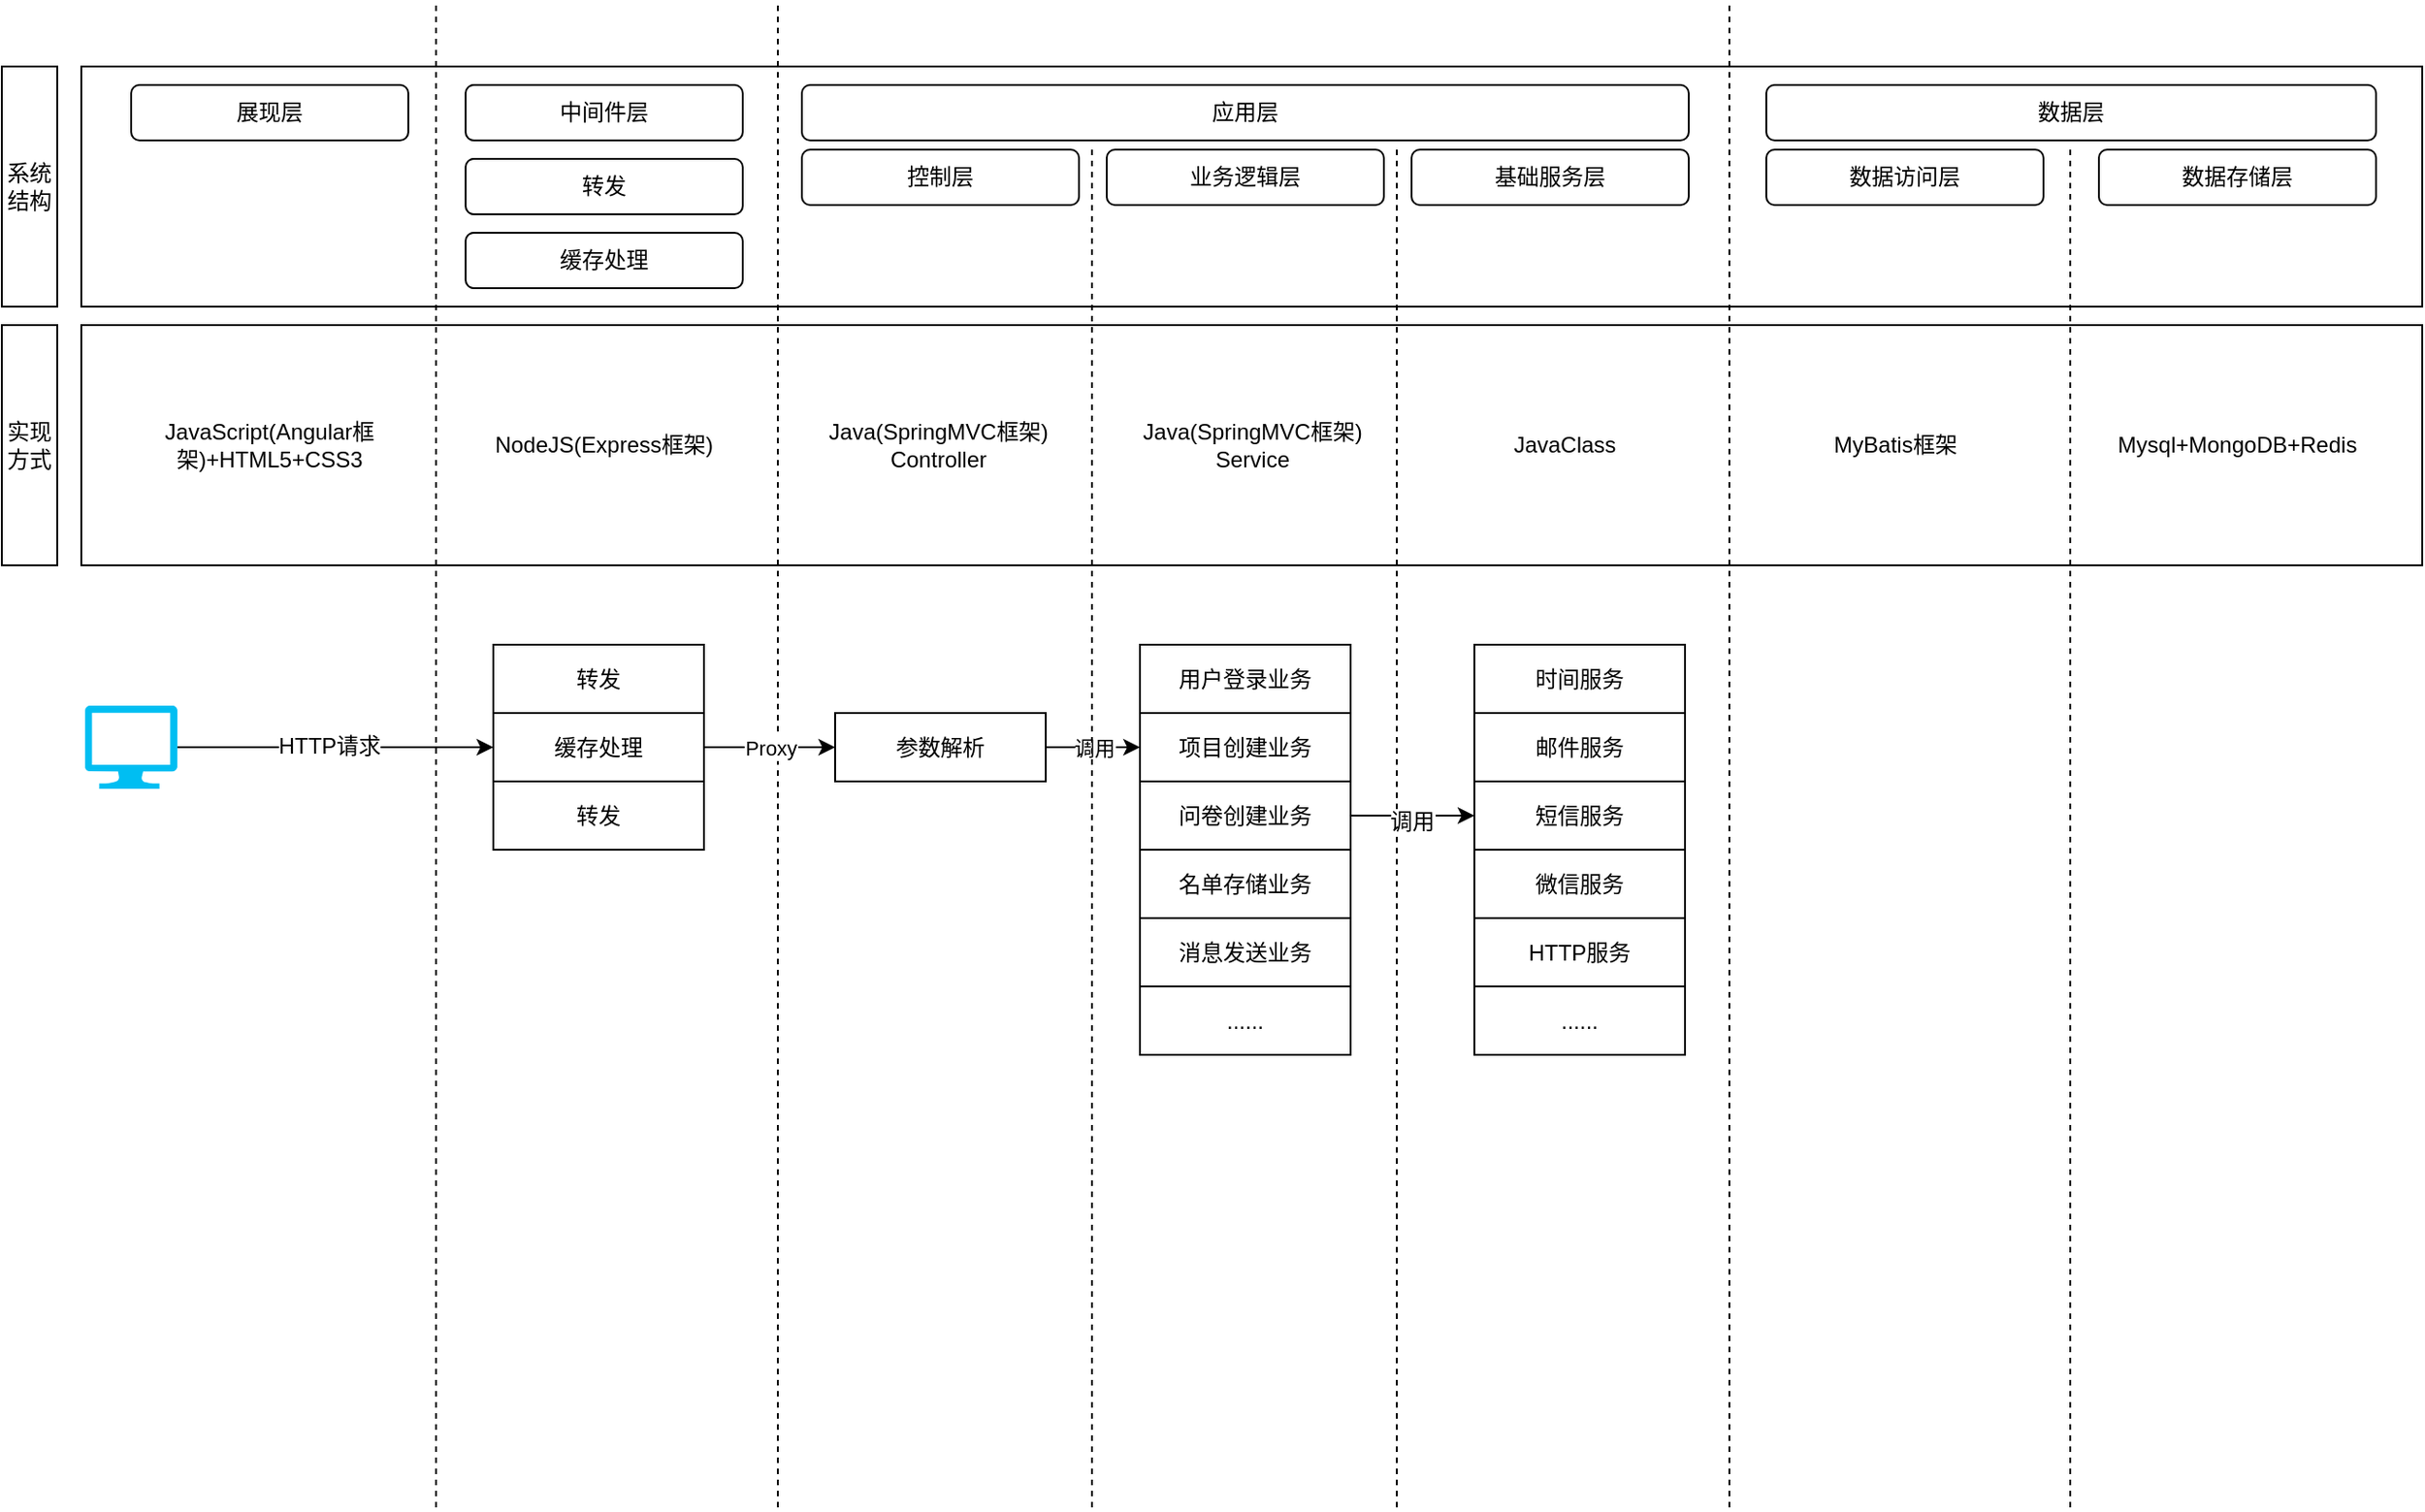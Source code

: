 <mxfile version="10.5.2" type="github"><diagram id="RS9HdGNMcvPvic58MYQJ" name="Page-1"><mxGraphModel dx="1398" dy="804" grid="1" gridSize="10" guides="1" tooltips="1" connect="1" arrows="1" fold="1" page="1" pageScale="1" pageWidth="827" pageHeight="1169" math="0" shadow="0"><root><mxCell id="0"/><mxCell id="1" parent="0"/><mxCell id="PsGx22CpZ_jOVjxVR_4C-6" value="" style="rounded=0;whiteSpace=wrap;html=1;" vertex="1" parent="1"><mxGeometry x="73" y="60" width="1267" height="130" as="geometry"/></mxCell><mxCell id="PsGx22CpZ_jOVjxVR_4C-7" value="展现层" style="rounded=1;whiteSpace=wrap;html=1;" vertex="1" parent="1"><mxGeometry x="100" y="70" width="150" height="30" as="geometry"/></mxCell><mxCell id="PsGx22CpZ_jOVjxVR_4C-12" value="" style="group" vertex="1" connectable="0" parent="1"><mxGeometry x="463" y="70" width="480" height="65" as="geometry"/></mxCell><mxCell id="PsGx22CpZ_jOVjxVR_4C-8" value="应用层" style="rounded=1;whiteSpace=wrap;html=1;" vertex="1" parent="PsGx22CpZ_jOVjxVR_4C-12"><mxGeometry width="480" height="30" as="geometry"/></mxCell><mxCell id="PsGx22CpZ_jOVjxVR_4C-9" value="控制层" style="rounded=1;whiteSpace=wrap;html=1;" vertex="1" parent="PsGx22CpZ_jOVjxVR_4C-12"><mxGeometry y="35" width="150" height="30" as="geometry"/></mxCell><mxCell id="PsGx22CpZ_jOVjxVR_4C-10" value="业务逻辑层" style="rounded=1;whiteSpace=wrap;html=1;" vertex="1" parent="PsGx22CpZ_jOVjxVR_4C-12"><mxGeometry x="165" y="35" width="150" height="30" as="geometry"/></mxCell><mxCell id="PsGx22CpZ_jOVjxVR_4C-11" value="基础服务层" style="rounded=1;whiteSpace=wrap;html=1;" vertex="1" parent="PsGx22CpZ_jOVjxVR_4C-12"><mxGeometry x="330" y="35" width="150" height="30" as="geometry"/></mxCell><mxCell id="PsGx22CpZ_jOVjxVR_4C-21" value="" style="group" vertex="1" connectable="0" parent="1"><mxGeometry x="281" y="70" width="150" height="110" as="geometry"/></mxCell><mxCell id="PsGx22CpZ_jOVjxVR_4C-13" value="中间件层" style="rounded=1;whiteSpace=wrap;html=1;" vertex="1" parent="PsGx22CpZ_jOVjxVR_4C-21"><mxGeometry width="150" height="30" as="geometry"/></mxCell><mxCell id="PsGx22CpZ_jOVjxVR_4C-14" value="缓存处理" style="rounded=1;whiteSpace=wrap;html=1;" vertex="1" parent="PsGx22CpZ_jOVjxVR_4C-21"><mxGeometry y="80" width="150" height="30" as="geometry"/></mxCell><mxCell id="PsGx22CpZ_jOVjxVR_4C-15" value="转发" style="rounded=1;whiteSpace=wrap;html=1;" vertex="1" parent="PsGx22CpZ_jOVjxVR_4C-21"><mxGeometry y="40" width="150" height="30" as="geometry"/></mxCell><mxCell id="PsGx22CpZ_jOVjxVR_4C-23" value="" style="rounded=0;whiteSpace=wrap;html=1;" vertex="1" parent="1"><mxGeometry x="73" y="200" width="1267" height="130" as="geometry"/></mxCell><mxCell id="PsGx22CpZ_jOVjxVR_4C-24" value="JavaScript(Angular框架)+HTML5+CSS3" style="text;html=1;strokeColor=none;fillColor=none;align=center;verticalAlign=middle;whiteSpace=wrap;rounded=0;" vertex="1" parent="1"><mxGeometry x="100" y="238.5" width="150" height="53" as="geometry"/></mxCell><mxCell id="PsGx22CpZ_jOVjxVR_4C-25" value="NodeJS(Express框架)" style="text;html=1;strokeColor=none;fillColor=none;align=center;verticalAlign=middle;whiteSpace=wrap;rounded=0;" vertex="1" parent="1"><mxGeometry x="281" y="238.5" width="150" height="53" as="geometry"/></mxCell><mxCell id="PsGx22CpZ_jOVjxVR_4C-26" value="Java(SpringMVC框架)&lt;br&gt;Controller&lt;br&gt;" style="text;html=1;strokeColor=none;fillColor=none;align=center;verticalAlign=middle;whiteSpace=wrap;rounded=0;" vertex="1" parent="1"><mxGeometry x="462" y="238.5" width="150" height="53" as="geometry"/></mxCell><mxCell id="PsGx22CpZ_jOVjxVR_4C-27" value="Java(SpringMVC框架)&lt;br&gt;Service&lt;br&gt;" style="text;html=1;strokeColor=none;fillColor=none;align=center;verticalAlign=middle;whiteSpace=wrap;rounded=0;" vertex="1" parent="1"><mxGeometry x="631.5" y="238.5" width="150" height="53" as="geometry"/></mxCell><mxCell id="PsGx22CpZ_jOVjxVR_4C-28" value="JavaClass&lt;br&gt;" style="text;html=1;strokeColor=none;fillColor=none;align=center;verticalAlign=middle;whiteSpace=wrap;rounded=0;" vertex="1" parent="1"><mxGeometry x="801" y="238.5" width="150" height="53" as="geometry"/></mxCell><mxCell id="PsGx22CpZ_jOVjxVR_4C-29" value="MyBatis框架&lt;br&gt;" style="text;html=1;strokeColor=none;fillColor=none;align=center;verticalAlign=middle;whiteSpace=wrap;rounded=0;" vertex="1" parent="1"><mxGeometry x="980" y="238.5" width="150" height="53" as="geometry"/></mxCell><mxCell id="PsGx22CpZ_jOVjxVR_4C-30" value="Mysql+MongoDB+Redis&lt;br&gt;" style="text;html=1;strokeColor=none;fillColor=none;align=center;verticalAlign=middle;whiteSpace=wrap;rounded=0;" vertex="1" parent="1"><mxGeometry x="1165" y="238.5" width="150" height="53" as="geometry"/></mxCell><mxCell id="PsGx22CpZ_jOVjxVR_4C-31" value="系统结构" style="rounded=0;whiteSpace=wrap;html=1;" vertex="1" parent="1"><mxGeometry x="30" y="60" width="30" height="130" as="geometry"/></mxCell><mxCell id="PsGx22CpZ_jOVjxVR_4C-32" value="实现方式" style="rounded=0;whiteSpace=wrap;html=1;" vertex="1" parent="1"><mxGeometry x="30" y="200" width="30" height="130" as="geometry"/></mxCell><mxCell id="PsGx22CpZ_jOVjxVR_4C-34" value="" style="verticalLabelPosition=bottom;html=1;verticalAlign=top;align=center;strokeColor=none;fillColor=#00BEF2;shape=mxgraph.azure.computer;" vertex="1" parent="1"><mxGeometry x="75" y="406" width="50" height="45" as="geometry"/></mxCell><mxCell id="PsGx22CpZ_jOVjxVR_4C-35" value="" style="endArrow=none;dashed=1;html=1;" edge="1" parent="1"><mxGeometry width="50" height="50" relative="1" as="geometry"><mxPoint x="265" y="840" as="sourcePoint"/><mxPoint x="265" y="25" as="targetPoint"/></mxGeometry></mxCell><mxCell id="PsGx22CpZ_jOVjxVR_4C-37" value="" style="endArrow=none;dashed=1;html=1;" edge="1" parent="1"><mxGeometry width="50" height="50" relative="1" as="geometry"><mxPoint x="450" y="840" as="sourcePoint"/><mxPoint x="450" y="25" as="targetPoint"/></mxGeometry></mxCell><mxCell id="PsGx22CpZ_jOVjxVR_4C-38" value="" style="endArrow=none;dashed=1;html=1;" edge="1" parent="1"><mxGeometry width="50" height="50" relative="1" as="geometry"><mxPoint x="965" y="840" as="sourcePoint"/><mxPoint x="965" y="25" as="targetPoint"/></mxGeometry></mxCell><mxCell id="PsGx22CpZ_jOVjxVR_4C-39" value="转发" style="rounded=0;whiteSpace=wrap;html=1;" vertex="1" parent="1"><mxGeometry x="296" y="373" width="114" height="37" as="geometry"/></mxCell><mxCell id="PsGx22CpZ_jOVjxVR_4C-46" value="Proxy" style="edgeStyle=orthogonalEdgeStyle;rounded=0;orthogonalLoop=1;jettySize=auto;html=1;exitX=1;exitY=0.5;exitDx=0;exitDy=0;entryX=0;entryY=0.5;entryDx=0;entryDy=0;" edge="1" parent="1" source="PsGx22CpZ_jOVjxVR_4C-40" target="PsGx22CpZ_jOVjxVR_4C-45"><mxGeometry relative="1" as="geometry"/></mxCell><mxCell id="PsGx22CpZ_jOVjxVR_4C-40" value="缓存处理" style="rounded=0;whiteSpace=wrap;html=1;" vertex="1" parent="1"><mxGeometry x="296" y="410" width="114" height="37" as="geometry"/></mxCell><mxCell id="PsGx22CpZ_jOVjxVR_4C-41" value="转发" style="rounded=0;whiteSpace=wrap;html=1;" vertex="1" parent="1"><mxGeometry x="296" y="447" width="114" height="37" as="geometry"/></mxCell><mxCell id="PsGx22CpZ_jOVjxVR_4C-43" value="" style="endArrow=classic;html=1;entryX=0;entryY=0.5;entryDx=0;entryDy=0;exitX=1;exitY=0.5;exitDx=0;exitDy=0;exitPerimeter=0;" edge="1" parent="1" source="PsGx22CpZ_jOVjxVR_4C-34" target="PsGx22CpZ_jOVjxVR_4C-40"><mxGeometry width="50" height="50" relative="1" as="geometry"><mxPoint x="160" y="460" as="sourcePoint"/><mxPoint x="210" y="410" as="targetPoint"/></mxGeometry></mxCell><mxCell id="PsGx22CpZ_jOVjxVR_4C-44" value="HTTP请求" style="text;html=1;resizable=0;points=[];align=center;verticalAlign=middle;labelBackgroundColor=#ffffff;" vertex="1" connectable="0" parent="PsGx22CpZ_jOVjxVR_4C-43"><mxGeometry x="-0.041" y="1" relative="1" as="geometry"><mxPoint as="offset"/></mxGeometry></mxCell><mxCell id="PsGx22CpZ_jOVjxVR_4C-59" value="调用" style="edgeStyle=orthogonalEdgeStyle;rounded=0;orthogonalLoop=1;jettySize=auto;html=1;exitX=1;exitY=0.5;exitDx=0;exitDy=0;entryX=0;entryY=0.5;entryDx=0;entryDy=0;" edge="1" parent="1" source="PsGx22CpZ_jOVjxVR_4C-45" target="PsGx22CpZ_jOVjxVR_4C-53"><mxGeometry relative="1" as="geometry"/></mxCell><mxCell id="PsGx22CpZ_jOVjxVR_4C-45" value="参数解析" style="rounded=0;whiteSpace=wrap;html=1;" vertex="1" parent="1"><mxGeometry x="481" y="410" width="114" height="37" as="geometry"/></mxCell><mxCell id="PsGx22CpZ_jOVjxVR_4C-47" value="" style="endArrow=none;dashed=1;html=1;" edge="1" parent="1"><mxGeometry width="50" height="50" relative="1" as="geometry"><mxPoint x="620" y="105" as="sourcePoint"/><mxPoint x="620" y="840" as="targetPoint"/></mxGeometry></mxCell><mxCell id="PsGx22CpZ_jOVjxVR_4C-48" value="" style="endArrow=none;dashed=1;html=1;" edge="1" parent="1"><mxGeometry width="50" height="50" relative="1" as="geometry"><mxPoint x="785" y="105" as="sourcePoint"/><mxPoint x="785" y="840" as="targetPoint"/></mxGeometry></mxCell><mxCell id="PsGx22CpZ_jOVjxVR_4C-49" value="" style="endArrow=none;dashed=1;html=1;" edge="1" parent="1"><mxGeometry width="50" height="50" relative="1" as="geometry"><mxPoint x="1149.5" y="105" as="sourcePoint"/><mxPoint x="1149.5" y="840" as="targetPoint"/></mxGeometry></mxCell><mxCell id="PsGx22CpZ_jOVjxVR_4C-50" value="" style="group" vertex="1" connectable="0" parent="1"><mxGeometry x="985" y="70" width="330" height="65" as="geometry"/></mxCell><mxCell id="PsGx22CpZ_jOVjxVR_4C-16" value="数据层" style="rounded=1;whiteSpace=wrap;html=1;" vertex="1" parent="PsGx22CpZ_jOVjxVR_4C-50"><mxGeometry width="330" height="30" as="geometry"/></mxCell><mxCell id="PsGx22CpZ_jOVjxVR_4C-17" value="数据访问层" style="rounded=1;whiteSpace=wrap;html=1;" vertex="1" parent="PsGx22CpZ_jOVjxVR_4C-50"><mxGeometry y="35" width="150" height="30" as="geometry"/></mxCell><mxCell id="PsGx22CpZ_jOVjxVR_4C-20" value="数据存储层" style="rounded=1;whiteSpace=wrap;html=1;" vertex="1" parent="PsGx22CpZ_jOVjxVR_4C-50"><mxGeometry x="180" y="35" width="150" height="30" as="geometry"/></mxCell><mxCell id="PsGx22CpZ_jOVjxVR_4C-58" value="" style="group" vertex="1" connectable="0" parent="1"><mxGeometry x="646" y="373" width="114" height="222" as="geometry"/></mxCell><mxCell id="PsGx22CpZ_jOVjxVR_4C-52" value="用户登录业务" style="rounded=0;whiteSpace=wrap;html=1;" vertex="1" parent="PsGx22CpZ_jOVjxVR_4C-58"><mxGeometry width="114" height="37" as="geometry"/></mxCell><mxCell id="PsGx22CpZ_jOVjxVR_4C-53" value="项目创建业务" style="rounded=0;whiteSpace=wrap;html=1;" vertex="1" parent="PsGx22CpZ_jOVjxVR_4C-58"><mxGeometry y="37" width="114" height="37" as="geometry"/></mxCell><mxCell id="PsGx22CpZ_jOVjxVR_4C-54" value="问卷创建业务" style="rounded=0;whiteSpace=wrap;html=1;" vertex="1" parent="PsGx22CpZ_jOVjxVR_4C-58"><mxGeometry y="74" width="114" height="37" as="geometry"/></mxCell><mxCell id="PsGx22CpZ_jOVjxVR_4C-55" value="名单存储业务" style="rounded=0;whiteSpace=wrap;html=1;" vertex="1" parent="PsGx22CpZ_jOVjxVR_4C-58"><mxGeometry y="111" width="114" height="37" as="geometry"/></mxCell><mxCell id="PsGx22CpZ_jOVjxVR_4C-56" value="消息发送业务" style="rounded=0;whiteSpace=wrap;html=1;" vertex="1" parent="PsGx22CpZ_jOVjxVR_4C-58"><mxGeometry y="148" width="114" height="37" as="geometry"/></mxCell><mxCell id="PsGx22CpZ_jOVjxVR_4C-57" value="......" style="rounded=0;whiteSpace=wrap;html=1;" vertex="1" parent="PsGx22CpZ_jOVjxVR_4C-58"><mxGeometry y="185" width="114" height="37" as="geometry"/></mxCell><mxCell id="PsGx22CpZ_jOVjxVR_4C-60" value="" style="group" vertex="1" connectable="0" parent="1"><mxGeometry x="827" y="373" width="114" height="222" as="geometry"/></mxCell><mxCell id="PsGx22CpZ_jOVjxVR_4C-61" value="时间服务" style="rounded=0;whiteSpace=wrap;html=1;" vertex="1" parent="PsGx22CpZ_jOVjxVR_4C-60"><mxGeometry width="114" height="37" as="geometry"/></mxCell><mxCell id="PsGx22CpZ_jOVjxVR_4C-62" value="邮件服务" style="rounded=0;whiteSpace=wrap;html=1;" vertex="1" parent="PsGx22CpZ_jOVjxVR_4C-60"><mxGeometry y="37" width="114" height="37" as="geometry"/></mxCell><mxCell id="PsGx22CpZ_jOVjxVR_4C-63" value="短信服务" style="rounded=0;whiteSpace=wrap;html=1;" vertex="1" parent="PsGx22CpZ_jOVjxVR_4C-60"><mxGeometry y="74" width="114" height="37" as="geometry"/></mxCell><mxCell id="PsGx22CpZ_jOVjxVR_4C-64" value="微信服务" style="rounded=0;whiteSpace=wrap;html=1;" vertex="1" parent="PsGx22CpZ_jOVjxVR_4C-60"><mxGeometry y="111" width="114" height="37" as="geometry"/></mxCell><mxCell id="PsGx22CpZ_jOVjxVR_4C-65" value="HTTP服务" style="rounded=0;whiteSpace=wrap;html=1;" vertex="1" parent="PsGx22CpZ_jOVjxVR_4C-60"><mxGeometry y="148" width="114" height="37" as="geometry"/></mxCell><mxCell id="PsGx22CpZ_jOVjxVR_4C-66" value="......" style="rounded=0;whiteSpace=wrap;html=1;" vertex="1" parent="PsGx22CpZ_jOVjxVR_4C-60"><mxGeometry y="185" width="114" height="37" as="geometry"/></mxCell><mxCell id="PsGx22CpZ_jOVjxVR_4C-67" value="" style="edgeStyle=orthogonalEdgeStyle;rounded=0;orthogonalLoop=1;jettySize=auto;html=1;" edge="1" parent="1" source="PsGx22CpZ_jOVjxVR_4C-54" target="PsGx22CpZ_jOVjxVR_4C-63"><mxGeometry relative="1" as="geometry"/></mxCell><mxCell id="PsGx22CpZ_jOVjxVR_4C-68" value="调用" style="text;html=1;resizable=0;points=[];align=center;verticalAlign=middle;labelBackgroundColor=#ffffff;" vertex="1" connectable="0" parent="PsGx22CpZ_jOVjxVR_4C-67"><mxGeometry x="-0.015" y="-2" relative="1" as="geometry"><mxPoint y="1" as="offset"/></mxGeometry></mxCell></root></mxGraphModel></diagram></mxfile>